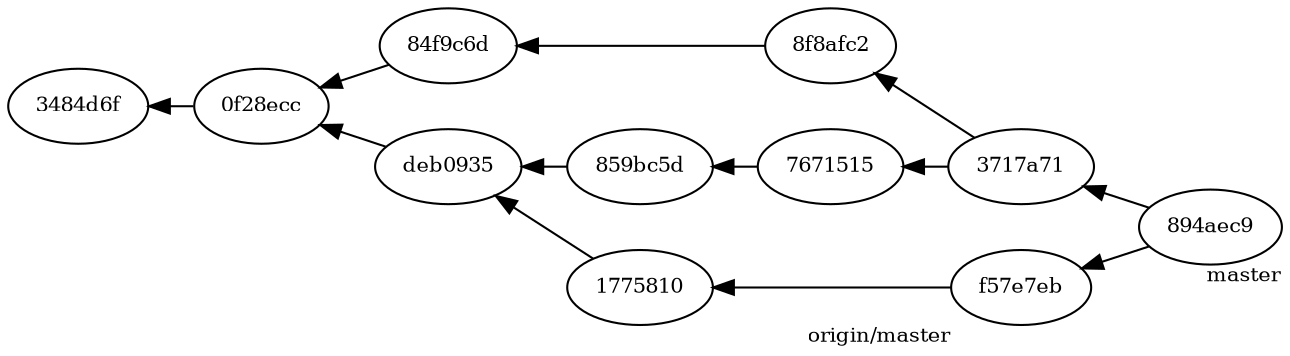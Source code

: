 digraph branch 
{
  rankdir=LR
  ranksep=0.3
  nodesep=0.3
  node [fontsize=10]
  edge [dir = "back"]
  c2 [label = "3484d6f"]
  c3 [label = "0f28ecc"]
  c4 [label = "84f9c6d"]
  c5 [label = "8f8afc2"]
  c6 [label = "deb0935"]
  c7 [label = "859bc5d"]
  c8 [label = "7671515"]
  c9 [label = "3717a71"]
  c10 [label = "1775810"]
  c11 [label = "f57e7eb", xlabel="origin/master"]
  c12 [label = "894aec9", xlabel="master"]


  c2 -> c3 -> c4 -> c5 -> c9 -> c12
  c3 -> c6 -> c7  -> c8 -> c9
  c6 -> c10 -> c11 -> c12
}